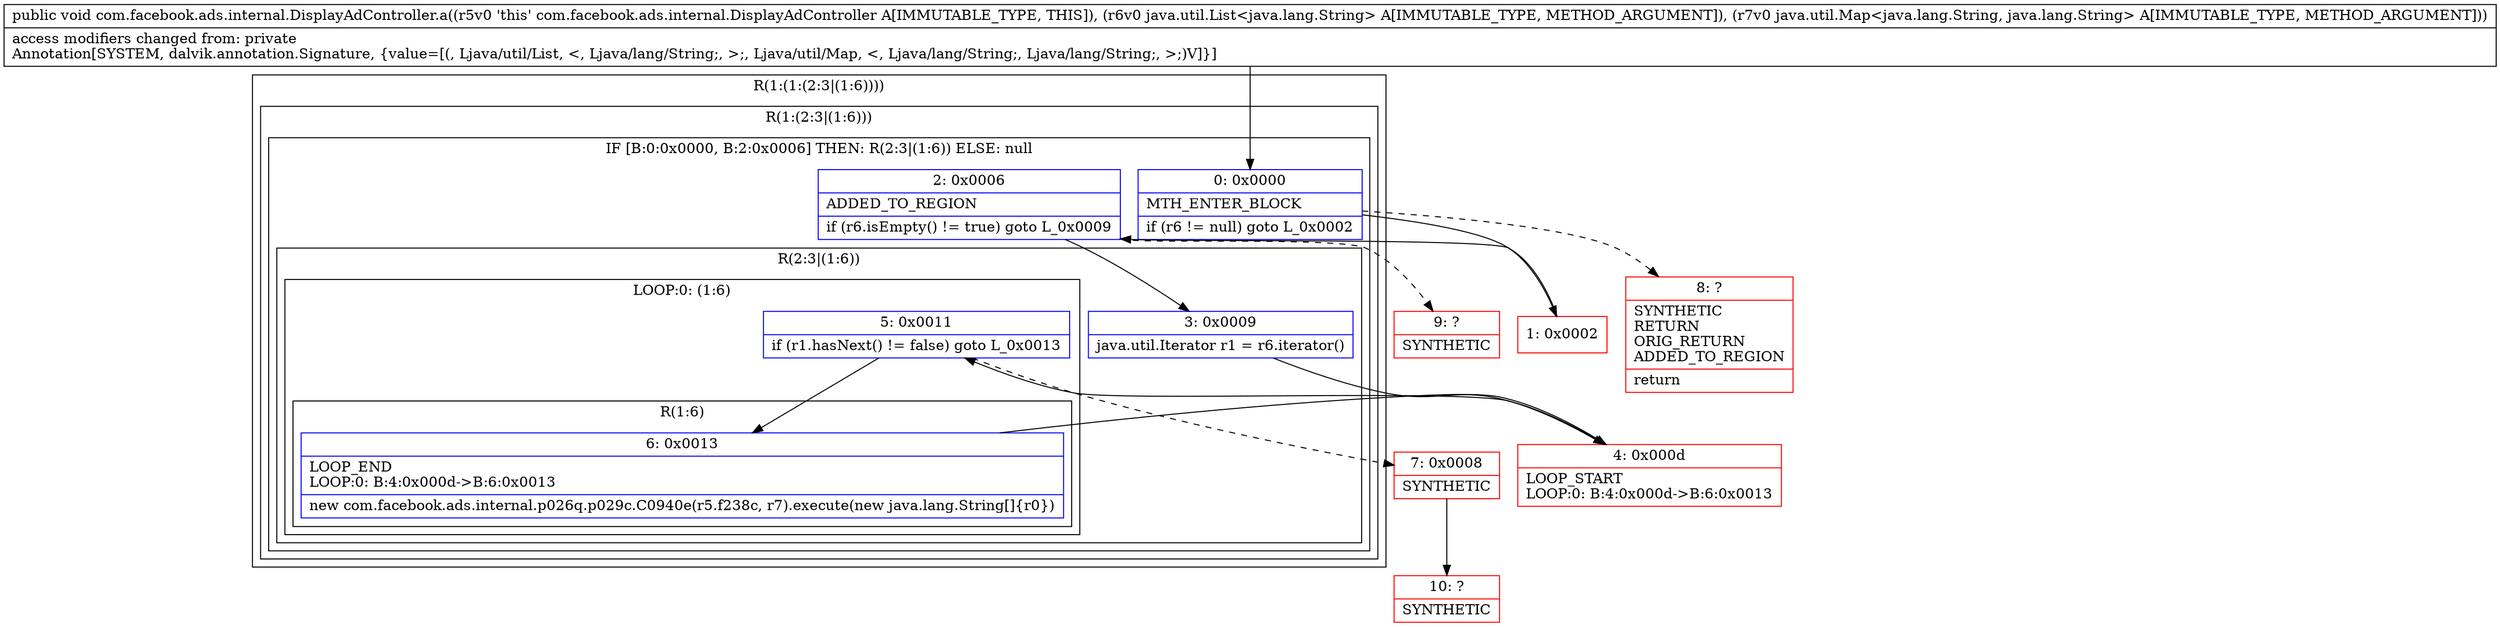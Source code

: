 digraph "CFG forcom.facebook.ads.internal.DisplayAdController.a(Ljava\/util\/List;Ljava\/util\/Map;)V" {
subgraph cluster_Region_712963534 {
label = "R(1:(1:(2:3|(1:6))))";
node [shape=record,color=blue];
subgraph cluster_Region_523772928 {
label = "R(1:(2:3|(1:6)))";
node [shape=record,color=blue];
subgraph cluster_IfRegion_657575085 {
label = "IF [B:0:0x0000, B:2:0x0006] THEN: R(2:3|(1:6)) ELSE: null";
node [shape=record,color=blue];
Node_0 [shape=record,label="{0\:\ 0x0000|MTH_ENTER_BLOCK\l|if (r6 != null) goto L_0x0002\l}"];
Node_2 [shape=record,label="{2\:\ 0x0006|ADDED_TO_REGION\l|if (r6.isEmpty() != true) goto L_0x0009\l}"];
subgraph cluster_Region_57549352 {
label = "R(2:3|(1:6))";
node [shape=record,color=blue];
Node_3 [shape=record,label="{3\:\ 0x0009|java.util.Iterator r1 = r6.iterator()\l}"];
subgraph cluster_LoopRegion_1591961358 {
label = "LOOP:0: (1:6)";
node [shape=record,color=blue];
Node_5 [shape=record,label="{5\:\ 0x0011|if (r1.hasNext() != false) goto L_0x0013\l}"];
subgraph cluster_Region_10830070 {
label = "R(1:6)";
node [shape=record,color=blue];
Node_6 [shape=record,label="{6\:\ 0x0013|LOOP_END\lLOOP:0: B:4:0x000d\-\>B:6:0x0013\l|new com.facebook.ads.internal.p026q.p029c.C0940e(r5.f238c, r7).execute(new java.lang.String[]\{r0\})\l}"];
}
}
}
}
}
}
Node_1 [shape=record,color=red,label="{1\:\ 0x0002}"];
Node_4 [shape=record,color=red,label="{4\:\ 0x000d|LOOP_START\lLOOP:0: B:4:0x000d\-\>B:6:0x0013\l}"];
Node_7 [shape=record,color=red,label="{7\:\ 0x0008|SYNTHETIC\l}"];
Node_8 [shape=record,color=red,label="{8\:\ ?|SYNTHETIC\lRETURN\lORIG_RETURN\lADDED_TO_REGION\l|return\l}"];
Node_9 [shape=record,color=red,label="{9\:\ ?|SYNTHETIC\l}"];
Node_10 [shape=record,color=red,label="{10\:\ ?|SYNTHETIC\l}"];
MethodNode[shape=record,label="{public void com.facebook.ads.internal.DisplayAdController.a((r5v0 'this' com.facebook.ads.internal.DisplayAdController A[IMMUTABLE_TYPE, THIS]), (r6v0 java.util.List\<java.lang.String\> A[IMMUTABLE_TYPE, METHOD_ARGUMENT]), (r7v0 java.util.Map\<java.lang.String, java.lang.String\> A[IMMUTABLE_TYPE, METHOD_ARGUMENT]))  | access modifiers changed from: private\lAnnotation[SYSTEM, dalvik.annotation.Signature, \{value=[(, Ljava\/util\/List, \<, Ljava\/lang\/String;, \>;, Ljava\/util\/Map, \<, Ljava\/lang\/String;, Ljava\/lang\/String;, \>;)V]\}]\l}"];
MethodNode -> Node_0;
Node_0 -> Node_1;
Node_0 -> Node_8[style=dashed];
Node_2 -> Node_3;
Node_2 -> Node_9[style=dashed];
Node_3 -> Node_4;
Node_5 -> Node_6;
Node_5 -> Node_7[style=dashed];
Node_6 -> Node_4;
Node_1 -> Node_2;
Node_4 -> Node_5;
Node_7 -> Node_10;
}

